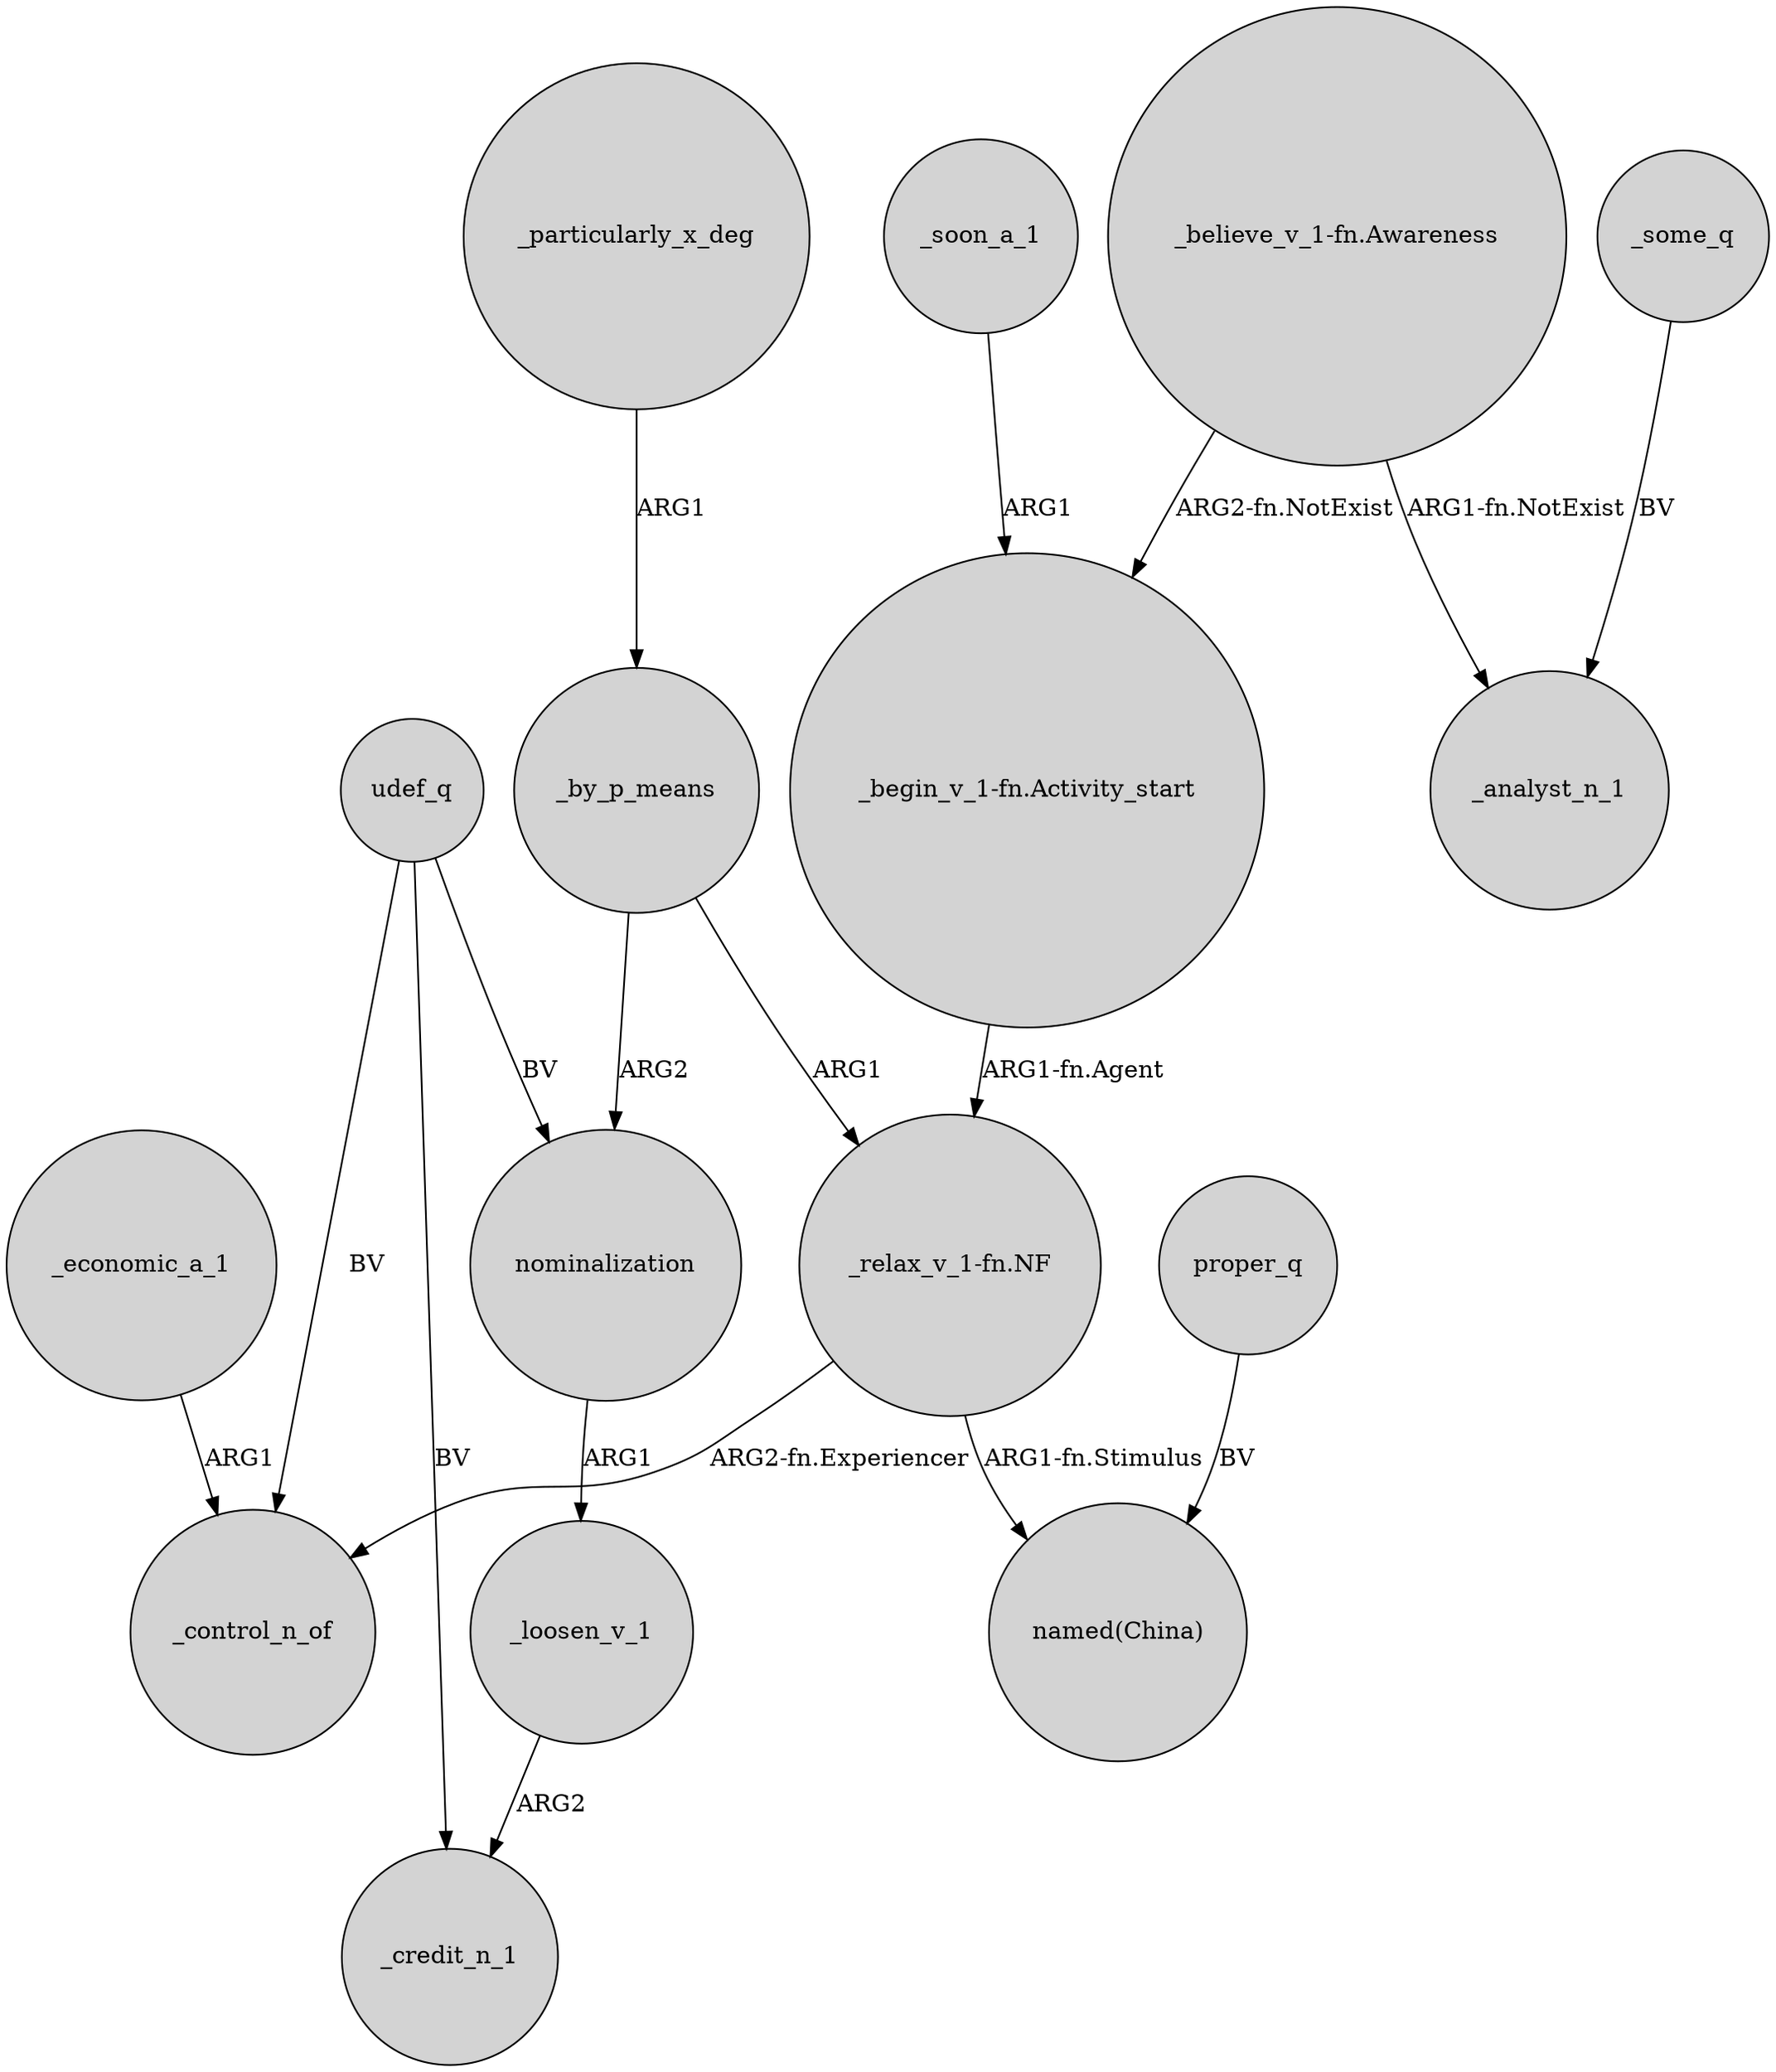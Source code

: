 digraph {
	node [shape=circle style=filled]
	"_relax_v_1-fn.NF" -> _control_n_of [label="ARG2-fn.Experiencer"]
	_loosen_v_1 -> _credit_n_1 [label=ARG2]
	_soon_a_1 -> "_begin_v_1-fn.Activity_start" [label=ARG1]
	"_believe_v_1-fn.Awareness" -> "_begin_v_1-fn.Activity_start" [label="ARG2-fn.NotExist"]
	_some_q -> _analyst_n_1 [label=BV]
	_economic_a_1 -> _control_n_of [label=ARG1]
	_by_p_means -> "_relax_v_1-fn.NF" [label=ARG1]
	"_begin_v_1-fn.Activity_start" -> "_relax_v_1-fn.NF" [label="ARG1-fn.Agent"]
	"_relax_v_1-fn.NF" -> "named(China)" [label="ARG1-fn.Stimulus"]
	_by_p_means -> nominalization [label=ARG2]
	"_believe_v_1-fn.Awareness" -> _analyst_n_1 [label="ARG1-fn.NotExist"]
	nominalization -> _loosen_v_1 [label=ARG1]
	udef_q -> _credit_n_1 [label=BV]
	udef_q -> _control_n_of [label=BV]
	udef_q -> nominalization [label=BV]
	_particularly_x_deg -> _by_p_means [label=ARG1]
	proper_q -> "named(China)" [label=BV]
}

